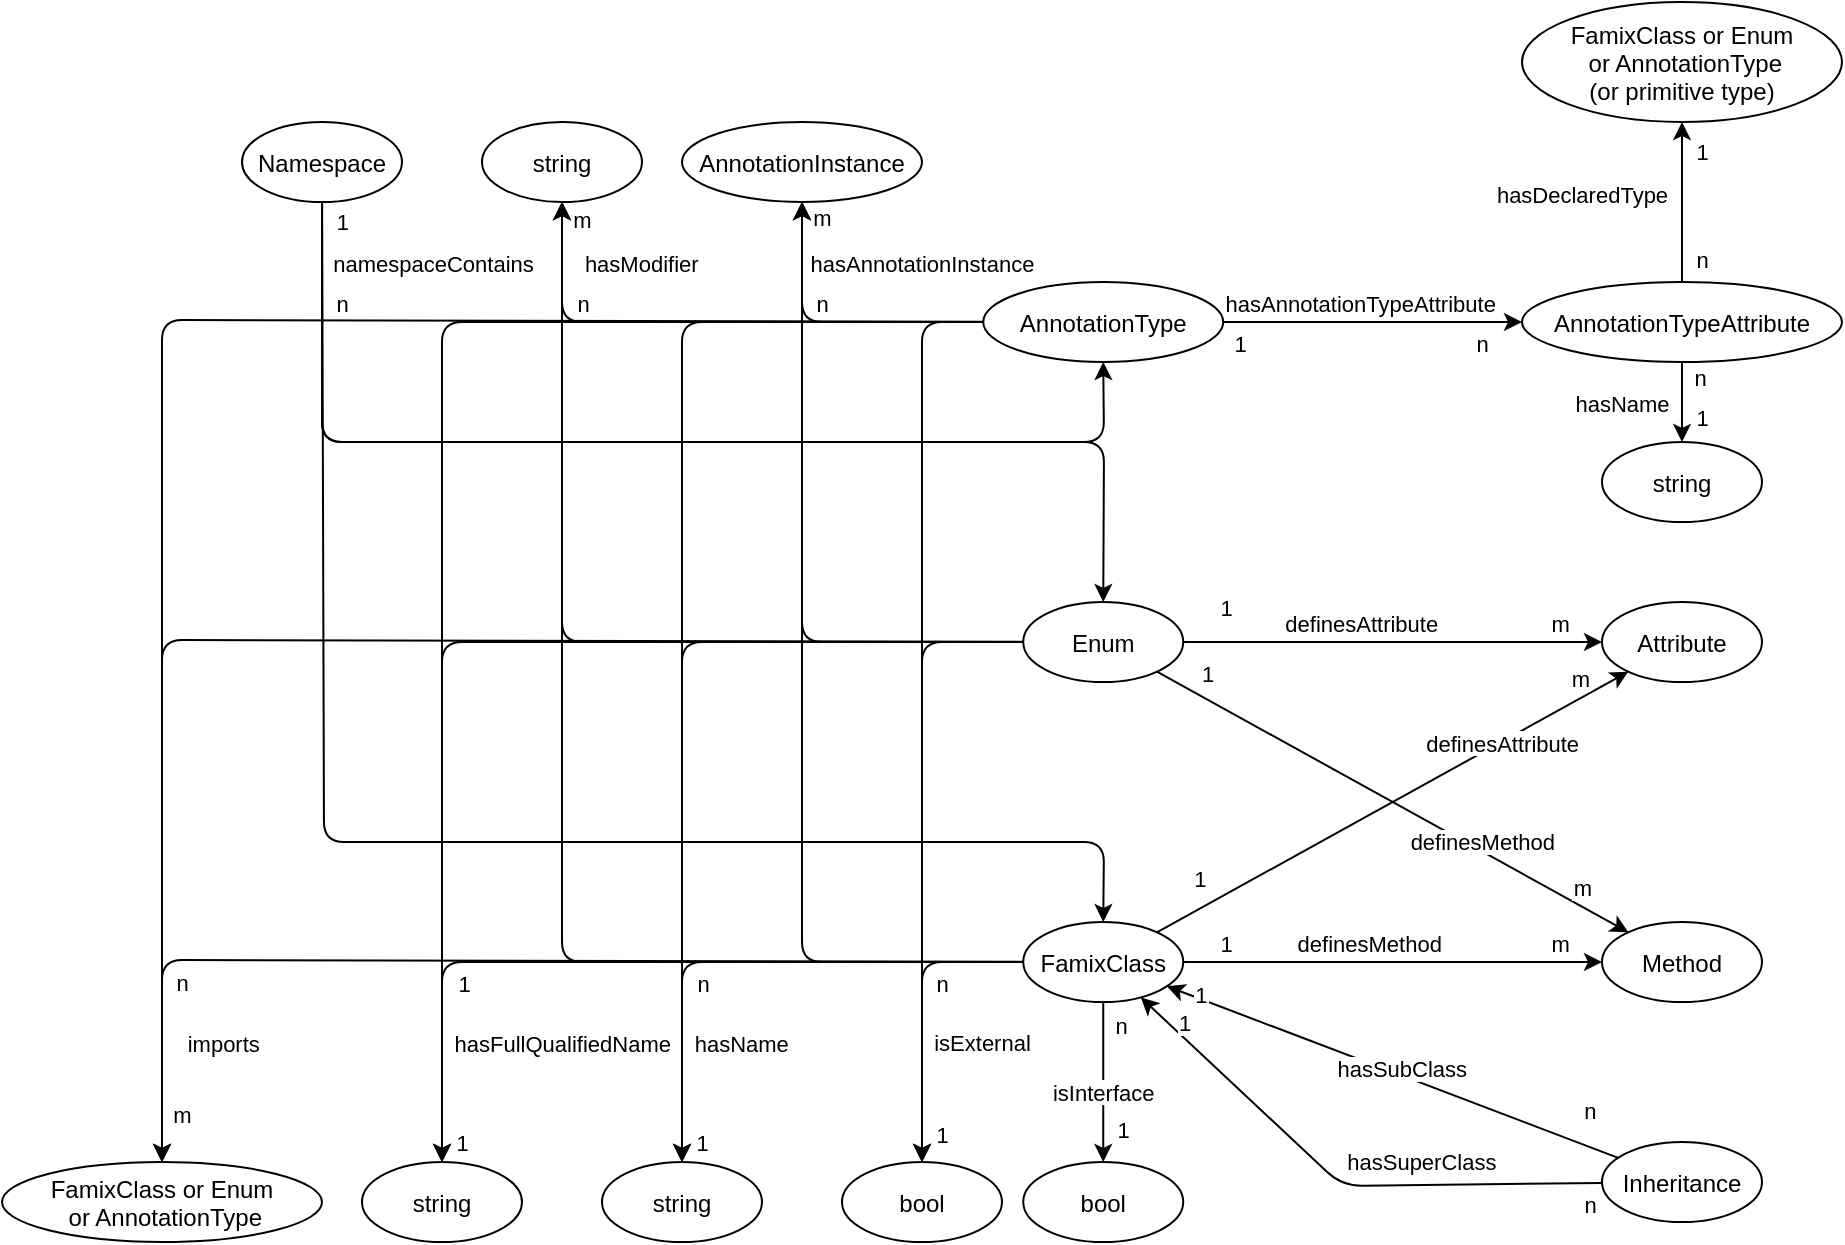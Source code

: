 <mxfile version="14.6.13" type="device"><diagram id="mVb81EMW67m_u4FM2Teh" name="Page-1"><mxGraphModel dx="1975" dy="680" grid="1" gridSize="10" guides="1" tooltips="1" connect="1" arrows="1" fold="1" page="1" pageScale="1" pageWidth="850" pageHeight="1100" math="0" shadow="0"><root><mxCell id="0"/><mxCell id="1" parent="0"/><mxCell id="CZ0tZbkC-bZBiJ27cLLU-1" value="FamixClass" style="ellipse;" parent="1" vertex="1"><mxGeometry x="410.62" y="560" width="80" height="40" as="geometry"/></mxCell><mxCell id="CZ0tZbkC-bZBiJ27cLLU-2" value="Method" style="ellipse;" parent="1" vertex="1"><mxGeometry x="700" y="560" width="80" height="40" as="geometry"/></mxCell><mxCell id="CZ0tZbkC-bZBiJ27cLLU-3" value="Enum" style="ellipse;" parent="1" vertex="1"><mxGeometry x="410.62" y="400" width="80" height="40" as="geometry"/></mxCell><mxCell id="CZ0tZbkC-bZBiJ27cLLU-4" value="Attribute" style="ellipse;" parent="1" vertex="1"><mxGeometry x="700" y="400" width="80" height="40" as="geometry"/></mxCell><mxCell id="CZ0tZbkC-bZBiJ27cLLU-5" value="string" style="ellipse;" parent="1" vertex="1"><mxGeometry x="200" y="680" width="80" height="40" as="geometry"/></mxCell><mxCell id="CZ0tZbkC-bZBiJ27cLLU-6" value="AnnotationInstance" style="ellipse;" parent="1" vertex="1"><mxGeometry x="240" y="160" width="120" height="40" as="geometry"/></mxCell><mxCell id="CZ0tZbkC-bZBiJ27cLLU-7" value="bool" style="ellipse;" parent="1" vertex="1"><mxGeometry x="410.62" y="680" width="80" height="40" as="geometry"/></mxCell><mxCell id="CZ0tZbkC-bZBiJ27cLLU-8" value="Inheritance" style="ellipse;" parent="1" vertex="1"><mxGeometry x="700" y="670" width="80" height="40" as="geometry"/></mxCell><mxCell id="CZ0tZbkC-bZBiJ27cLLU-9" value="" style="endArrow=classic;noLabel=1;fontColor=none;" parent="1" source="CZ0tZbkC-bZBiJ27cLLU-1" target="CZ0tZbkC-bZBiJ27cLLU-6" edge="1"><mxGeometry width="50" height="50" relative="1" as="geometry"><mxPoint x="200" y="80" as="sourcePoint"/><mxPoint x="520" y="80" as="targetPoint"/><Array as="points"><mxPoint x="300" y="580"/></Array></mxGeometry></mxCell><mxCell id="CZ0tZbkC-bZBiJ27cLLU-13" value="hasAnnotationInstance" style="edgeLabel;align=center;verticalAlign=middle;resizable=0;points=[];" parent="CZ0tZbkC-bZBiJ27cLLU-9" vertex="1" connectable="0"><mxGeometry x="0.212" y="-2" relative="1" as="geometry"><mxPoint x="58" y="-163" as="offset"/></mxGeometry></mxCell><mxCell id="CZ0tZbkC-bZBiJ27cLLU-14" value="" style="endArrow=classic;noLabel=1;fontColor=none;" parent="1" source="CZ0tZbkC-bZBiJ27cLLU-1" target="CZ0tZbkC-bZBiJ27cLLU-2" edge="1"><mxGeometry width="50" height="50" relative="1" as="geometry"><mxPoint x="210" y="370" as="sourcePoint"/><mxPoint x="530" y="370" as="targetPoint"/></mxGeometry></mxCell><mxCell id="CZ0tZbkC-bZBiJ27cLLU-15" value="1" style="edgeLabel;align=center;verticalAlign=middle;resizable=0;points=[];" parent="CZ0tZbkC-bZBiJ27cLLU-14" vertex="1" connectable="0"><mxGeometry x="-0.844" y="4" relative="1" as="geometry"><mxPoint x="5" y="-6" as="offset"/></mxGeometry></mxCell><mxCell id="CZ0tZbkC-bZBiJ27cLLU-16" value="m" style="edgeLabel;align=center;verticalAlign=middle;resizable=0;points=[];" parent="CZ0tZbkC-bZBiJ27cLLU-14" vertex="1" connectable="0"><mxGeometry x="0.8" y="1" relative="1" as="geometry"><mxPoint y="-9" as="offset"/></mxGeometry></mxCell><mxCell id="CZ0tZbkC-bZBiJ27cLLU-17" value="definesMethod" style="edgeLabel;align=center;verticalAlign=middle;resizable=0;points=[];" parent="CZ0tZbkC-bZBiJ27cLLU-14" vertex="1" connectable="0"><mxGeometry x="0.212" y="-2" relative="1" as="geometry"><mxPoint x="-34" y="-12" as="offset"/></mxGeometry></mxCell><mxCell id="CZ0tZbkC-bZBiJ27cLLU-23" value="" style="endArrow=classic;noLabel=1;fontColor=none;" parent="1" source="CZ0tZbkC-bZBiJ27cLLU-1" target="CZ0tZbkC-bZBiJ27cLLU-4" edge="1"><mxGeometry width="50" height="50" relative="1" as="geometry"><mxPoint x="200" y="420" as="sourcePoint"/><mxPoint x="520" y="420" as="targetPoint"/></mxGeometry></mxCell><mxCell id="CZ0tZbkC-bZBiJ27cLLU-24" value="1" style="edgeLabel;align=center;verticalAlign=middle;resizable=0;points=[];" parent="CZ0tZbkC-bZBiJ27cLLU-23" vertex="1" connectable="0"><mxGeometry x="-0.844" y="4" relative="1" as="geometry"><mxPoint x="5" y="-14" as="offset"/></mxGeometry></mxCell><mxCell id="CZ0tZbkC-bZBiJ27cLLU-25" value="m" style="edgeLabel;align=center;verticalAlign=middle;resizable=0;points=[];" parent="CZ0tZbkC-bZBiJ27cLLU-23" vertex="1" connectable="0"><mxGeometry x="0.8" y="1" relative="1" as="geometry"><mxPoint y="-9" as="offset"/></mxGeometry></mxCell><mxCell id="CZ0tZbkC-bZBiJ27cLLU-26" value="definesAttribute" style="edgeLabel;align=center;verticalAlign=middle;resizable=0;points=[];" parent="CZ0tZbkC-bZBiJ27cLLU-23" vertex="1" connectable="0"><mxGeometry x="0.212" y="-2" relative="1" as="geometry"><mxPoint x="29" y="-18" as="offset"/></mxGeometry></mxCell><mxCell id="CZ0tZbkC-bZBiJ27cLLU-31" value="" style="endArrow=classic;noLabel=1;fontColor=none;" parent="1" source="CZ0tZbkC-bZBiJ27cLLU-3" target="CZ0tZbkC-bZBiJ27cLLU-4" edge="1"><mxGeometry width="50" height="50" relative="1" as="geometry"><mxPoint x="439.117" y="576.287" as="sourcePoint"/><mxPoint x="720.872" y="443.707" as="targetPoint"/></mxGeometry></mxCell><mxCell id="CZ0tZbkC-bZBiJ27cLLU-32" value="1" style="edgeLabel;align=center;verticalAlign=middle;resizable=0;points=[];" parent="CZ0tZbkC-bZBiJ27cLLU-31" vertex="1" connectable="0"><mxGeometry x="-0.844" y="4" relative="1" as="geometry"><mxPoint x="5" y="-14" as="offset"/></mxGeometry></mxCell><mxCell id="CZ0tZbkC-bZBiJ27cLLU-33" value="m" style="edgeLabel;align=center;verticalAlign=middle;resizable=0;points=[];" parent="CZ0tZbkC-bZBiJ27cLLU-31" vertex="1" connectable="0"><mxGeometry x="0.8" y="1" relative="1" as="geometry"><mxPoint y="-9" as="offset"/></mxGeometry></mxCell><mxCell id="CZ0tZbkC-bZBiJ27cLLU-34" value="definesAttribute" style="edgeLabel;align=center;verticalAlign=middle;resizable=0;points=[];" parent="CZ0tZbkC-bZBiJ27cLLU-31" vertex="1" connectable="0"><mxGeometry x="0.212" y="-2" relative="1" as="geometry"><mxPoint x="-38" y="-12" as="offset"/></mxGeometry></mxCell><mxCell id="CZ0tZbkC-bZBiJ27cLLU-35" value="" style="endArrow=classic;noLabel=1;fontColor=none;" parent="1" source="CZ0tZbkC-bZBiJ27cLLU-3" target="CZ0tZbkC-bZBiJ27cLLU-2" edge="1"><mxGeometry width="50" height="50" relative="1" as="geometry"><mxPoint x="450" y="590" as="sourcePoint"/><mxPoint x="710" y="590" as="targetPoint"/></mxGeometry></mxCell><mxCell id="CZ0tZbkC-bZBiJ27cLLU-36" value="1" style="edgeLabel;align=center;verticalAlign=middle;resizable=0;points=[];" parent="CZ0tZbkC-bZBiJ27cLLU-35" vertex="1" connectable="0"><mxGeometry x="-0.844" y="4" relative="1" as="geometry"><mxPoint x="5" y="-6" as="offset"/></mxGeometry></mxCell><mxCell id="CZ0tZbkC-bZBiJ27cLLU-37" value="m" style="edgeLabel;align=center;verticalAlign=middle;resizable=0;points=[];" parent="CZ0tZbkC-bZBiJ27cLLU-35" vertex="1" connectable="0"><mxGeometry x="0.8" y="1" relative="1" as="geometry"><mxPoint y="-9" as="offset"/></mxGeometry></mxCell><mxCell id="CZ0tZbkC-bZBiJ27cLLU-38" value="definesMethod" style="edgeLabel;align=center;verticalAlign=middle;resizable=0;points=[];" parent="CZ0tZbkC-bZBiJ27cLLU-35" vertex="1" connectable="0"><mxGeometry x="0.212" y="-2" relative="1" as="geometry"><mxPoint x="21" y="4" as="offset"/></mxGeometry></mxCell><mxCell id="CZ0tZbkC-bZBiJ27cLLU-39" value="" style="endArrow=classic;noLabel=1;fontColor=none;" parent="1" source="CZ0tZbkC-bZBiJ27cLLU-1" target="CZ0tZbkC-bZBiJ27cLLU-7" edge="1"><mxGeometry width="50" height="50" relative="1" as="geometry"><mxPoint x="260.62" y="370" as="sourcePoint"/><mxPoint x="580.62" y="370" as="targetPoint"/></mxGeometry></mxCell><mxCell id="CZ0tZbkC-bZBiJ27cLLU-40" value="n" style="edgeLabel;align=center;verticalAlign=middle;resizable=0;points=[];" parent="CZ0tZbkC-bZBiJ27cLLU-39" vertex="1" connectable="0"><mxGeometry x="-0.844" y="4" relative="1" as="geometry"><mxPoint x="5" y="5" as="offset"/></mxGeometry></mxCell><mxCell id="CZ0tZbkC-bZBiJ27cLLU-41" value="1" style="edgeLabel;align=center;verticalAlign=middle;resizable=0;points=[];" parent="CZ0tZbkC-bZBiJ27cLLU-39" vertex="1" connectable="0"><mxGeometry x="0.8" y="1" relative="1" as="geometry"><mxPoint x="9" y="-9" as="offset"/></mxGeometry></mxCell><mxCell id="CZ0tZbkC-bZBiJ27cLLU-42" value="isInterface" style="edgeLabel;align=center;verticalAlign=middle;resizable=0;points=[];" parent="CZ0tZbkC-bZBiJ27cLLU-39" vertex="1" connectable="0"><mxGeometry x="0.212" y="-2" relative="1" as="geometry"><mxPoint x="2" y="-4" as="offset"/></mxGeometry></mxCell><mxCell id="CZ0tZbkC-bZBiJ27cLLU-43" value="" style="endArrow=classic;noLabel=1;fontColor=none;" parent="1" source="CZ0tZbkC-bZBiJ27cLLU-8" target="CZ0tZbkC-bZBiJ27cLLU-1" edge="1"><mxGeometry width="50" height="50" relative="1" as="geometry"><mxPoint x="210" y="370" as="sourcePoint"/><mxPoint x="530" y="370" as="targetPoint"/><Array as="points"><mxPoint x="570" y="692"/></Array></mxGeometry></mxCell><mxCell id="CZ0tZbkC-bZBiJ27cLLU-44" value="n" style="edgeLabel;align=center;verticalAlign=middle;resizable=0;points=[];" parent="CZ0tZbkC-bZBiJ27cLLU-43" vertex="1" connectable="0"><mxGeometry x="-0.844" y="4" relative="1" as="geometry"><mxPoint x="15" y="6" as="offset"/></mxGeometry></mxCell><mxCell id="CZ0tZbkC-bZBiJ27cLLU-45" value="1" style="edgeLabel;align=center;verticalAlign=middle;resizable=0;points=[];" parent="CZ0tZbkC-bZBiJ27cLLU-43" vertex="1" connectable="0"><mxGeometry x="0.8" y="1" relative="1" as="geometry"><mxPoint x="3" y="-7" as="offset"/></mxGeometry></mxCell><mxCell id="CZ0tZbkC-bZBiJ27cLLU-46" value="hasSuperClass" style="edgeLabel;align=center;verticalAlign=middle;resizable=0;points=[];" parent="CZ0tZbkC-bZBiJ27cLLU-43" vertex="1" connectable="0"><mxGeometry x="0.212" y="-2" relative="1" as="geometry"><mxPoint x="62" y="11" as="offset"/></mxGeometry></mxCell><mxCell id="CZ0tZbkC-bZBiJ27cLLU-47" value="" style="endArrow=classic;noLabel=1;fontColor=none;" parent="1" source="CZ0tZbkC-bZBiJ27cLLU-8" target="CZ0tZbkC-bZBiJ27cLLU-1" edge="1"><mxGeometry width="50" height="50" relative="1" as="geometry"><mxPoint x="210" y="370" as="sourcePoint"/><mxPoint x="530" y="370" as="targetPoint"/></mxGeometry></mxCell><mxCell id="CZ0tZbkC-bZBiJ27cLLU-48" value="n" style="edgeLabel;align=center;verticalAlign=middle;resizable=0;points=[];" parent="CZ0tZbkC-bZBiJ27cLLU-47" vertex="1" connectable="0"><mxGeometry x="-0.844" y="4" relative="1" as="geometry"><mxPoint x="5" y="-21" as="offset"/></mxGeometry></mxCell><mxCell id="CZ0tZbkC-bZBiJ27cLLU-49" value="1" style="edgeLabel;align=center;verticalAlign=middle;resizable=0;points=[];" parent="CZ0tZbkC-bZBiJ27cLLU-47" vertex="1" connectable="0"><mxGeometry x="0.8" y="1" relative="1" as="geometry"><mxPoint x="-5" y="-6" as="offset"/></mxGeometry></mxCell><mxCell id="CZ0tZbkC-bZBiJ27cLLU-50" value="hasSubClass" style="edgeLabel;align=center;verticalAlign=middle;resizable=0;points=[];" parent="CZ0tZbkC-bZBiJ27cLLU-47" vertex="1" connectable="0"><mxGeometry x="0.212" y="-2" relative="1" as="geometry"><mxPoint x="28" y="9" as="offset"/></mxGeometry></mxCell><mxCell id="CZ0tZbkC-bZBiJ27cLLU-51" value="AnnotationType" style="ellipse;" parent="1" vertex="1"><mxGeometry x="390.62" y="240" width="120" height="40" as="geometry"/></mxCell><mxCell id="CZ0tZbkC-bZBiJ27cLLU-52" value="AnnotationTypeAttribute" style="ellipse;" parent="1" vertex="1"><mxGeometry x="660" y="240" width="160" height="40" as="geometry"/></mxCell><mxCell id="CZ0tZbkC-bZBiJ27cLLU-53" value="" style="endArrow=classic;noLabel=1;fontColor=none;" parent="1" source="CZ0tZbkC-bZBiJ27cLLU-51" target="CZ0tZbkC-bZBiJ27cLLU-52" edge="1"><mxGeometry width="50" height="50" relative="1" as="geometry"><mxPoint x="210" y="120" as="sourcePoint"/><mxPoint x="530" y="120" as="targetPoint"/></mxGeometry></mxCell><mxCell id="CZ0tZbkC-bZBiJ27cLLU-54" value="1" style="edgeLabel;align=center;verticalAlign=middle;resizable=0;points=[];" parent="CZ0tZbkC-bZBiJ27cLLU-53" vertex="1" connectable="0"><mxGeometry x="-0.844" y="4" relative="1" as="geometry"><mxPoint x="-3" y="14" as="offset"/></mxGeometry></mxCell><mxCell id="CZ0tZbkC-bZBiJ27cLLU-55" value="n" style="edgeLabel;align=center;verticalAlign=middle;resizable=0;points=[];" parent="CZ0tZbkC-bZBiJ27cLLU-53" vertex="1" connectable="0"><mxGeometry x="0.8" y="1" relative="1" as="geometry"><mxPoint x="-5" y="11" as="offset"/></mxGeometry></mxCell><mxCell id="CZ0tZbkC-bZBiJ27cLLU-56" value="hasAnnotationTypeAttribute" style="edgeLabel;align=center;verticalAlign=middle;resizable=0;points=[];" parent="CZ0tZbkC-bZBiJ27cLLU-53" vertex="1" connectable="0"><mxGeometry x="0.212" y="-2" relative="1" as="geometry"><mxPoint x="-22" y="-12" as="offset"/></mxGeometry></mxCell><mxCell id="CZ0tZbkC-bZBiJ27cLLU-57" value="string" style="ellipse;" parent="1" vertex="1"><mxGeometry x="700" y="320" width="80" height="40" as="geometry"/></mxCell><mxCell id="CZ0tZbkC-bZBiJ27cLLU-58" value="" style="endArrow=classic;noLabel=1;fontColor=none;" parent="1" source="CZ0tZbkC-bZBiJ27cLLU-52" target="CZ0tZbkC-bZBiJ27cLLU-66" edge="1"><mxGeometry width="50" height="50" relative="1" as="geometry"><mxPoint x="190" y="130" as="sourcePoint"/><mxPoint x="750" y="100" as="targetPoint"/></mxGeometry></mxCell><mxCell id="CZ0tZbkC-bZBiJ27cLLU-59" value="n" style="edgeLabel;align=center;verticalAlign=middle;resizable=0;points=[];" parent="CZ0tZbkC-bZBiJ27cLLU-58" vertex="1" connectable="0"><mxGeometry x="-0.844" y="4" relative="1" as="geometry"><mxPoint x="14" y="-6" as="offset"/></mxGeometry></mxCell><mxCell id="CZ0tZbkC-bZBiJ27cLLU-60" value="1" style="edgeLabel;align=center;verticalAlign=middle;resizable=0;points=[];" parent="CZ0tZbkC-bZBiJ27cLLU-58" vertex="1" connectable="0"><mxGeometry x="0.8" y="1" relative="1" as="geometry"><mxPoint x="11" y="6" as="offset"/></mxGeometry></mxCell><mxCell id="CZ0tZbkC-bZBiJ27cLLU-61" value="hasDeclaredType" style="edgeLabel;align=center;verticalAlign=middle;resizable=0;points=[];" parent="CZ0tZbkC-bZBiJ27cLLU-58" vertex="1" connectable="0"><mxGeometry x="0.212" y="-2" relative="1" as="geometry"><mxPoint x="-52" y="4" as="offset"/></mxGeometry></mxCell><mxCell id="CZ0tZbkC-bZBiJ27cLLU-62" value="" style="endArrow=classic;noLabel=1;fontColor=none;" parent="1" source="CZ0tZbkC-bZBiJ27cLLU-52" target="CZ0tZbkC-bZBiJ27cLLU-57" edge="1"><mxGeometry width="50" height="50" relative="1" as="geometry"><mxPoint x="210" y="90" as="sourcePoint"/><mxPoint x="530" y="90" as="targetPoint"/></mxGeometry></mxCell><mxCell id="CZ0tZbkC-bZBiJ27cLLU-63" value="n" style="edgeLabel;align=center;verticalAlign=middle;resizable=0;points=[];" parent="CZ0tZbkC-bZBiJ27cLLU-62" vertex="1" connectable="0"><mxGeometry x="-0.844" y="4" relative="1" as="geometry"><mxPoint x="5" y="4" as="offset"/></mxGeometry></mxCell><mxCell id="CZ0tZbkC-bZBiJ27cLLU-64" value="1" style="edgeLabel;align=center;verticalAlign=middle;resizable=0;points=[];" parent="CZ0tZbkC-bZBiJ27cLLU-62" vertex="1" connectable="0"><mxGeometry x="0.8" y="1" relative="1" as="geometry"><mxPoint x="9" y="-9" as="offset"/></mxGeometry></mxCell><mxCell id="CZ0tZbkC-bZBiJ27cLLU-65" value="hasName" style="edgeLabel;align=center;verticalAlign=middle;resizable=0;points=[];" parent="CZ0tZbkC-bZBiJ27cLLU-62" vertex="1" connectable="0"><mxGeometry x="0.212" y="-2" relative="1" as="geometry"><mxPoint x="-28" y="-4" as="offset"/></mxGeometry></mxCell><mxCell id="CZ0tZbkC-bZBiJ27cLLU-66" value="FamixClass or Enum&#10; or AnnotationType&#10;(or primitive type)" style="ellipse;" parent="1" vertex="1"><mxGeometry x="660" y="100" width="160" height="60" as="geometry"/></mxCell><mxCell id="CZ0tZbkC-bZBiJ27cLLU-67" value="string" style="ellipse;" parent="1" vertex="1"><mxGeometry x="80" y="680" width="80" height="40" as="geometry"/></mxCell><mxCell id="CZ0tZbkC-bZBiJ27cLLU-68" value="" style="endArrow=classic;noLabel=1;fontColor=none;" parent="1" source="CZ0tZbkC-bZBiJ27cLLU-51" target="CZ0tZbkC-bZBiJ27cLLU-5" edge="1"><mxGeometry width="50" height="50" relative="1" as="geometry"><mxPoint x="210" y="90" as="sourcePoint"/><mxPoint x="530" y="90" as="targetPoint"/><Array as="points"><mxPoint x="240" y="260"/></Array></mxGeometry></mxCell><mxCell id="CZ0tZbkC-bZBiJ27cLLU-72" value="" style="endArrow=classic;noLabel=1;fontColor=none;" parent="1" source="CZ0tZbkC-bZBiJ27cLLU-3" target="CZ0tZbkC-bZBiJ27cLLU-5" edge="1"><mxGeometry width="50" height="50" relative="1" as="geometry"><mxPoint x="390.395" y="288.902" as="sourcePoint"/><mxPoint x="158.433" y="512.25" as="targetPoint"/><Array as="points"><mxPoint x="240" y="420"/></Array></mxGeometry></mxCell><mxCell id="CZ0tZbkC-bZBiJ27cLLU-76" value="" style="endArrow=classic;noLabel=1;fontColor=none;" parent="1" source="CZ0tZbkC-bZBiJ27cLLU-1" target="CZ0tZbkC-bZBiJ27cLLU-5" edge="1"><mxGeometry width="50" height="50" relative="1" as="geometry"><mxPoint x="377.887" y="441.924" as="sourcePoint"/><mxPoint x="172.142" y="518.095" as="targetPoint"/><Array as="points"><mxPoint x="240" y="580"/></Array></mxGeometry></mxCell><mxCell id="CZ0tZbkC-bZBiJ27cLLU-77" value="n" style="edgeLabel;align=center;verticalAlign=middle;resizable=0;points=[];" parent="CZ0tZbkC-bZBiJ27cLLU-76" vertex="1" connectable="0"><mxGeometry x="-0.844" y="4" relative="1" as="geometry"><mxPoint x="-139" y="6" as="offset"/></mxGeometry></mxCell><mxCell id="CZ0tZbkC-bZBiJ27cLLU-78" value="1" style="edgeLabel;align=center;verticalAlign=middle;resizable=0;points=[];" parent="CZ0tZbkC-bZBiJ27cLLU-76" vertex="1" connectable="0"><mxGeometry x="0.8" y="1" relative="1" as="geometry"><mxPoint x="9" y="17" as="offset"/></mxGeometry></mxCell><mxCell id="CZ0tZbkC-bZBiJ27cLLU-79" value="hasName" style="edgeLabel;align=center;verticalAlign=middle;resizable=0;points=[];" parent="CZ0tZbkC-bZBiJ27cLLU-76" vertex="1" connectable="0"><mxGeometry x="0.212" y="-2" relative="1" as="geometry"><mxPoint x="23" y="42" as="offset"/></mxGeometry></mxCell><mxCell id="CZ0tZbkC-bZBiJ27cLLU-80" value="" style="endArrow=classic;noLabel=1;fontColor=none;" parent="1" source="CZ0tZbkC-bZBiJ27cLLU-51" target="CZ0tZbkC-bZBiJ27cLLU-67" edge="1"><mxGeometry width="50" height="50" relative="1" as="geometry"><mxPoint x="320" y="170" as="sourcePoint"/><mxPoint x="530" y="90" as="targetPoint"/><Array as="points"><mxPoint x="120" y="260"/><mxPoint x="120" y="360"/></Array></mxGeometry></mxCell><mxCell id="CZ0tZbkC-bZBiJ27cLLU-84" value="" style="endArrow=classic;noLabel=1;fontColor=none;" parent="1" source="CZ0tZbkC-bZBiJ27cLLU-3" target="CZ0tZbkC-bZBiJ27cLLU-67" edge="1"><mxGeometry width="50" height="50" relative="1" as="geometry"><mxPoint x="373.009" y="285.747" as="sourcePoint"/><mxPoint x="140" y="377" as="targetPoint"/><Array as="points"><mxPoint x="120" y="420"/><mxPoint x="120" y="520"/></Array></mxGeometry></mxCell><mxCell id="CZ0tZbkC-bZBiJ27cLLU-88" value="" style="endArrow=classic;noLabel=1;fontColor=none;" parent="1" source="CZ0tZbkC-bZBiJ27cLLU-1" target="CZ0tZbkC-bZBiJ27cLLU-67" edge="1"><mxGeometry width="50" height="50" relative="1" as="geometry"><mxPoint x="371.503" y="424.569" as="sourcePoint"/><mxPoint x="90" y="660" as="targetPoint"/><Array as="points"><mxPoint x="120" y="580"/><mxPoint x="120" y="640"/></Array></mxGeometry></mxCell><mxCell id="CZ0tZbkC-bZBiJ27cLLU-89" value="1" style="edgeLabel;align=center;verticalAlign=middle;resizable=0;points=[];" parent="CZ0tZbkC-bZBiJ27cLLU-88" vertex="1" connectable="0"><mxGeometry x="-0.844" y="4" relative="1" as="geometry"><mxPoint x="-249" y="6" as="offset"/></mxGeometry></mxCell><mxCell id="CZ0tZbkC-bZBiJ27cLLU-90" value="1" style="edgeLabel;align=center;verticalAlign=middle;resizable=0;points=[];" parent="CZ0tZbkC-bZBiJ27cLLU-88" vertex="1" connectable="0"><mxGeometry x="0.8" y="1" relative="1" as="geometry"><mxPoint x="9" y="29" as="offset"/></mxGeometry></mxCell><mxCell id="CZ0tZbkC-bZBiJ27cLLU-91" value="hasFullQualifiedName" style="edgeLabel;align=center;verticalAlign=middle;resizable=0;points=[];" parent="CZ0tZbkC-bZBiJ27cLLU-88" vertex="1" connectable="0"><mxGeometry x="0.212" y="-2" relative="1" as="geometry"><mxPoint x="6" y="42" as="offset"/></mxGeometry></mxCell><mxCell id="CZ0tZbkC-bZBiJ27cLLU-92" value="bool" style="ellipse;" parent="1" vertex="1"><mxGeometry x="320" y="680" width="80" height="40" as="geometry"/></mxCell><mxCell id="CZ0tZbkC-bZBiJ27cLLU-93" value="" style="endArrow=classic;noLabel=1;fontColor=none;" parent="1" source="CZ0tZbkC-bZBiJ27cLLU-1" target="CZ0tZbkC-bZBiJ27cLLU-92" edge="1"><mxGeometry width="50" height="50" relative="1" as="geometry"><mxPoint x="200" y="120" as="sourcePoint"/><mxPoint x="520" y="120" as="targetPoint"/><Array as="points"><mxPoint x="360" y="580"/></Array></mxGeometry></mxCell><mxCell id="CZ0tZbkC-bZBiJ27cLLU-94" value="n" style="edgeLabel;align=center;verticalAlign=middle;resizable=0;points=[];" parent="CZ0tZbkC-bZBiJ27cLLU-93" vertex="1" connectable="0"><mxGeometry x="-0.844" y="4" relative="1" as="geometry"><mxPoint x="-29" y="6" as="offset"/></mxGeometry></mxCell><mxCell id="CZ0tZbkC-bZBiJ27cLLU-96" value="isExternal" style="edgeLabel;align=center;verticalAlign=middle;resizable=0;points=[];" parent="CZ0tZbkC-bZBiJ27cLLU-93" vertex="1" connectable="0"><mxGeometry x="0.212" y="-2" relative="1" as="geometry"><mxPoint x="32" y="-1" as="offset"/></mxGeometry></mxCell><mxCell id="CZ0tZbkC-bZBiJ27cLLU-97" value="" style="endArrow=classic;noLabel=1;fontColor=none;" parent="1" source="CZ0tZbkC-bZBiJ27cLLU-3" target="CZ0tZbkC-bZBiJ27cLLU-92" edge="1"><mxGeometry width="50" height="50" relative="1" as="geometry"><mxPoint x="379.544" y="602.965" as="sourcePoint"/><mxPoint x="140" y="690" as="targetPoint"/><Array as="points"><mxPoint x="360" y="420"/></Array></mxGeometry></mxCell><mxCell id="CZ0tZbkC-bZBiJ27cLLU-101" value="" style="endArrow=classic;noLabel=1;fontColor=none;" parent="1" source="CZ0tZbkC-bZBiJ27cLLU-51" target="CZ0tZbkC-bZBiJ27cLLU-92" edge="1"><mxGeometry width="50" height="50" relative="1" as="geometry"><mxPoint x="392.647" y="448.02" as="sourcePoint"/><mxPoint x="150" y="700" as="targetPoint"/><Array as="points"><mxPoint x="360" y="260"/></Array></mxGeometry></mxCell><mxCell id="CZ0tZbkC-bZBiJ27cLLU-103" value="1" style="edgeLabel;align=center;verticalAlign=middle;resizable=0;points=[];" parent="CZ0tZbkC-bZBiJ27cLLU-101" vertex="1" connectable="0"><mxGeometry x="0.8" y="1" relative="1" as="geometry"><mxPoint x="9" y="31" as="offset"/></mxGeometry></mxCell><mxCell id="CZ0tZbkC-bZBiJ27cLLU-105" value="string" style="ellipse;" parent="1" vertex="1"><mxGeometry x="140" y="160" width="80" height="40" as="geometry"/></mxCell><mxCell id="CZ0tZbkC-bZBiJ27cLLU-106" value="" style="endArrow=classic;noLabel=1;fontColor=none;" parent="1" source="CZ0tZbkC-bZBiJ27cLLU-51" target="CZ0tZbkC-bZBiJ27cLLU-105" edge="1"><mxGeometry width="50" height="50" relative="1" as="geometry"><mxPoint x="210" y="90" as="sourcePoint"/><mxPoint x="530" y="90" as="targetPoint"/><Array as="points"><mxPoint x="180" y="260"/></Array></mxGeometry></mxCell><mxCell id="CZ0tZbkC-bZBiJ27cLLU-107" value="n" style="edgeLabel;align=center;verticalAlign=middle;resizable=0;points=[];" parent="CZ0tZbkC-bZBiJ27cLLU-106" vertex="1" connectable="0"><mxGeometry x="-0.844" y="4" relative="1" as="geometry"><mxPoint x="-179" y="-14" as="offset"/></mxGeometry></mxCell><mxCell id="CZ0tZbkC-bZBiJ27cLLU-109" value="hasModifier" style="edgeLabel;align=center;verticalAlign=middle;resizable=0;points=[];" parent="CZ0tZbkC-bZBiJ27cLLU-106" vertex="1" connectable="0"><mxGeometry x="0.212" y="-2" relative="1" as="geometry"><mxPoint x="-7" y="-28" as="offset"/></mxGeometry></mxCell><mxCell id="CZ0tZbkC-bZBiJ27cLLU-110" value="" style="endArrow=classic;noLabel=1;fontColor=none;" parent="1" source="CZ0tZbkC-bZBiJ27cLLU-3" target="CZ0tZbkC-bZBiJ27cLLU-105" edge="1"><mxGeometry width="50" height="50" relative="1" as="geometry"><mxPoint x="350.298" y="271.99" as="sourcePoint"/><mxPoint x="169.898" y="278.575" as="targetPoint"/><Array as="points"><mxPoint x="180" y="420"/></Array></mxGeometry></mxCell><mxCell id="CZ0tZbkC-bZBiJ27cLLU-114" value="" style="endArrow=classic;noLabel=1;fontColor=none;" parent="1" source="CZ0tZbkC-bZBiJ27cLLU-1" target="CZ0tZbkC-bZBiJ27cLLU-105" edge="1"><mxGeometry width="50" height="50" relative="1" as="geometry"><mxPoint x="383.827" y="414.876" as="sourcePoint"/><mxPoint x="165.04" y="289" as="targetPoint"/><Array as="points"><mxPoint x="180" y="580"/></Array></mxGeometry></mxCell><mxCell id="CZ0tZbkC-bZBiJ27cLLU-116" value="m" style="edgeLabel;align=center;verticalAlign=middle;resizable=0;points=[];" parent="CZ0tZbkC-bZBiJ27cLLU-114" vertex="1" connectable="0"><mxGeometry x="0.8" y="1" relative="1" as="geometry"><mxPoint x="11" y="-53" as="offset"/></mxGeometry></mxCell><mxCell id="CZ0tZbkC-bZBiJ27cLLU-118" value="" style="endArrow=classic;noLabel=1;fontColor=none;" parent="1" source="CZ0tZbkC-bZBiJ27cLLU-51" target="CZ0tZbkC-bZBiJ27cLLU-6" edge="1"><mxGeometry width="50" height="50" relative="1" as="geometry"><mxPoint x="210" y="90" as="sourcePoint"/><mxPoint x="530" y="90" as="targetPoint"/><Array as="points"><mxPoint x="300" y="260"/></Array></mxGeometry></mxCell><mxCell id="CZ0tZbkC-bZBiJ27cLLU-119" value="n" style="edgeLabel;align=center;verticalAlign=middle;resizable=0;points=[];" parent="CZ0tZbkC-bZBiJ27cLLU-118" vertex="1" connectable="0"><mxGeometry x="-0.844" y="4" relative="1" as="geometry"><mxPoint x="-69" y="-14" as="offset"/></mxGeometry></mxCell><mxCell id="CZ0tZbkC-bZBiJ27cLLU-122" value="" style="endArrow=classic;noLabel=1;fontColor=none;" parent="1" source="CZ0tZbkC-bZBiJ27cLLU-3" target="CZ0tZbkC-bZBiJ27cLLU-6" edge="1"><mxGeometry width="50" height="50" relative="1" as="geometry"><mxPoint x="210" y="90" as="sourcePoint"/><mxPoint x="530" y="90" as="targetPoint"/><Array as="points"><mxPoint x="300" y="420"/></Array></mxGeometry></mxCell><mxCell id="CZ0tZbkC-bZBiJ27cLLU-124" value="m" style="edgeLabel;align=center;verticalAlign=middle;resizable=0;points=[];" parent="CZ0tZbkC-bZBiJ27cLLU-122" vertex="1" connectable="0"><mxGeometry x="0.8" y="1" relative="1" as="geometry"><mxPoint x="11" y="-26" as="offset"/></mxGeometry></mxCell><mxCell id="CZ0tZbkC-bZBiJ27cLLU-128" value="Namespace" style="ellipse;" parent="1" vertex="1"><mxGeometry x="20" y="160" width="80" height="40" as="geometry"/></mxCell><mxCell id="CZ0tZbkC-bZBiJ27cLLU-129" value="" style="endArrow=classic;noLabel=1;fontColor=none;" parent="1" source="CZ0tZbkC-bZBiJ27cLLU-128" target="CZ0tZbkC-bZBiJ27cLLU-1" edge="1"><mxGeometry width="50" height="50" relative="1" as="geometry"><mxPoint x="60" y="520" as="sourcePoint"/><mxPoint x="450" y="520" as="targetPoint"/><Array as="points"><mxPoint x="61" y="520"/><mxPoint x="451" y="520"/></Array></mxGeometry></mxCell><mxCell id="CZ0tZbkC-bZBiJ27cLLU-130" value="1" style="edgeLabel;align=center;verticalAlign=middle;resizable=0;points=[];" parent="CZ0tZbkC-bZBiJ27cLLU-129" vertex="1" connectable="0"><mxGeometry x="-0.844" y="4" relative="1" as="geometry"><mxPoint x="6" y="-49" as="offset"/></mxGeometry></mxCell><mxCell id="CZ0tZbkC-bZBiJ27cLLU-131" value="n" style="edgeLabel;align=center;verticalAlign=middle;resizable=0;points=[];" parent="CZ0tZbkC-bZBiJ27cLLU-129" vertex="1" connectable="0"><mxGeometry x="0.8" y="1" relative="1" as="geometry"><mxPoint x="-346" y="-269" as="offset"/></mxGeometry></mxCell><mxCell id="CZ0tZbkC-bZBiJ27cLLU-132" value="namespaceContains" style="edgeLabel;align=center;verticalAlign=middle;resizable=0;points=[];" parent="CZ0tZbkC-bZBiJ27cLLU-129" vertex="1" connectable="0"><mxGeometry x="0.212" y="-2" relative="1" as="geometry"><mxPoint x="-80" y="-292" as="offset"/></mxGeometry></mxCell><mxCell id="CZ0tZbkC-bZBiJ27cLLU-133" value="" style="endArrow=classic;noLabel=1;fontColor=none;" parent="1" source="CZ0tZbkC-bZBiJ27cLLU-128" target="CZ0tZbkC-bZBiJ27cLLU-51" edge="1"><mxGeometry width="50" height="50" relative="1" as="geometry"><mxPoint x="90" y="139.5" as="sourcePoint"/><mxPoint x="480" y="139.5" as="targetPoint"/><Array as="points"><mxPoint x="60" y="320"/><mxPoint x="451" y="320"/></Array></mxGeometry></mxCell><mxCell id="CZ0tZbkC-bZBiJ27cLLU-137" value="" style="endArrow=classic;noLabel=1;fontColor=none;" parent="1" source="CZ0tZbkC-bZBiJ27cLLU-128" target="CZ0tZbkC-bZBiJ27cLLU-3" edge="1"><mxGeometry width="50" height="50" relative="1" as="geometry"><mxPoint x="90" y="210" as="sourcePoint"/><mxPoint x="460.62" y="290" as="targetPoint"/><Array as="points"><mxPoint x="60" y="320"/><mxPoint x="451" y="320"/></Array></mxGeometry></mxCell><mxCell id="ZAux7WK6zPHOeUdFg6It-1" value="FamixClass or Enum&#10; or AnnotationType" style="ellipse;" vertex="1" parent="1"><mxGeometry x="-100" y="680" width="160" height="40" as="geometry"/></mxCell><mxCell id="ZAux7WK6zPHOeUdFg6It-2" value="" style="endArrow=classic;noLabel=1;fontColor=none;" edge="1" parent="1" source="CZ0tZbkC-bZBiJ27cLLU-1" target="ZAux7WK6zPHOeUdFg6It-1"><mxGeometry width="50" height="50" relative="1" as="geometry"><mxPoint x="420.62" y="590" as="sourcePoint"/><mxPoint x="130" y="690" as="targetPoint"/><Array as="points"><mxPoint x="-20" y="579"/><mxPoint x="-20" y="640"/></Array></mxGeometry></mxCell><mxCell id="ZAux7WK6zPHOeUdFg6It-3" value="n" style="edgeLabel;align=center;verticalAlign=middle;resizable=0;points=[];" vertex="1" connectable="0" parent="ZAux7WK6zPHOeUdFg6It-2"><mxGeometry x="-0.844" y="4" relative="1" as="geometry"><mxPoint x="-379" y="6" as="offset"/></mxGeometry></mxCell><mxCell id="ZAux7WK6zPHOeUdFg6It-4" value="m" style="edgeLabel;align=center;verticalAlign=middle;resizable=0;points=[];" vertex="1" connectable="0" parent="ZAux7WK6zPHOeUdFg6It-2"><mxGeometry x="0.8" y="1" relative="1" as="geometry"><mxPoint x="9" y="29" as="offset"/></mxGeometry></mxCell><mxCell id="ZAux7WK6zPHOeUdFg6It-5" value="imports" style="edgeLabel;align=center;verticalAlign=middle;resizable=0;points=[];" vertex="1" connectable="0" parent="ZAux7WK6zPHOeUdFg6It-2"><mxGeometry x="0.212" y="-2" relative="1" as="geometry"><mxPoint x="-78" y="43" as="offset"/></mxGeometry></mxCell><mxCell id="ZAux7WK6zPHOeUdFg6It-6" value="" style="endArrow=classic;noLabel=1;fontColor=none;" edge="1" parent="1" source="CZ0tZbkC-bZBiJ27cLLU-3" target="ZAux7WK6zPHOeUdFg6It-1"><mxGeometry width="50" height="50" relative="1" as="geometry"><mxPoint x="420.62" y="430" as="sourcePoint"/><mxPoint x="130" y="690" as="targetPoint"/><Array as="points"><mxPoint x="-20" y="419"/></Array></mxGeometry></mxCell><mxCell id="ZAux7WK6zPHOeUdFg6It-7" value="" style="endArrow=classic;noLabel=1;fontColor=none;" edge="1" parent="1" source="CZ0tZbkC-bZBiJ27cLLU-51" target="ZAux7WK6zPHOeUdFg6It-1"><mxGeometry width="50" height="50" relative="1" as="geometry"><mxPoint x="400.62" y="270" as="sourcePoint"/><mxPoint x="130" y="690" as="targetPoint"/><Array as="points"><mxPoint x="-20" y="259"/><mxPoint x="-20" y="360"/></Array></mxGeometry></mxCell></root></mxGraphModel></diagram></mxfile>